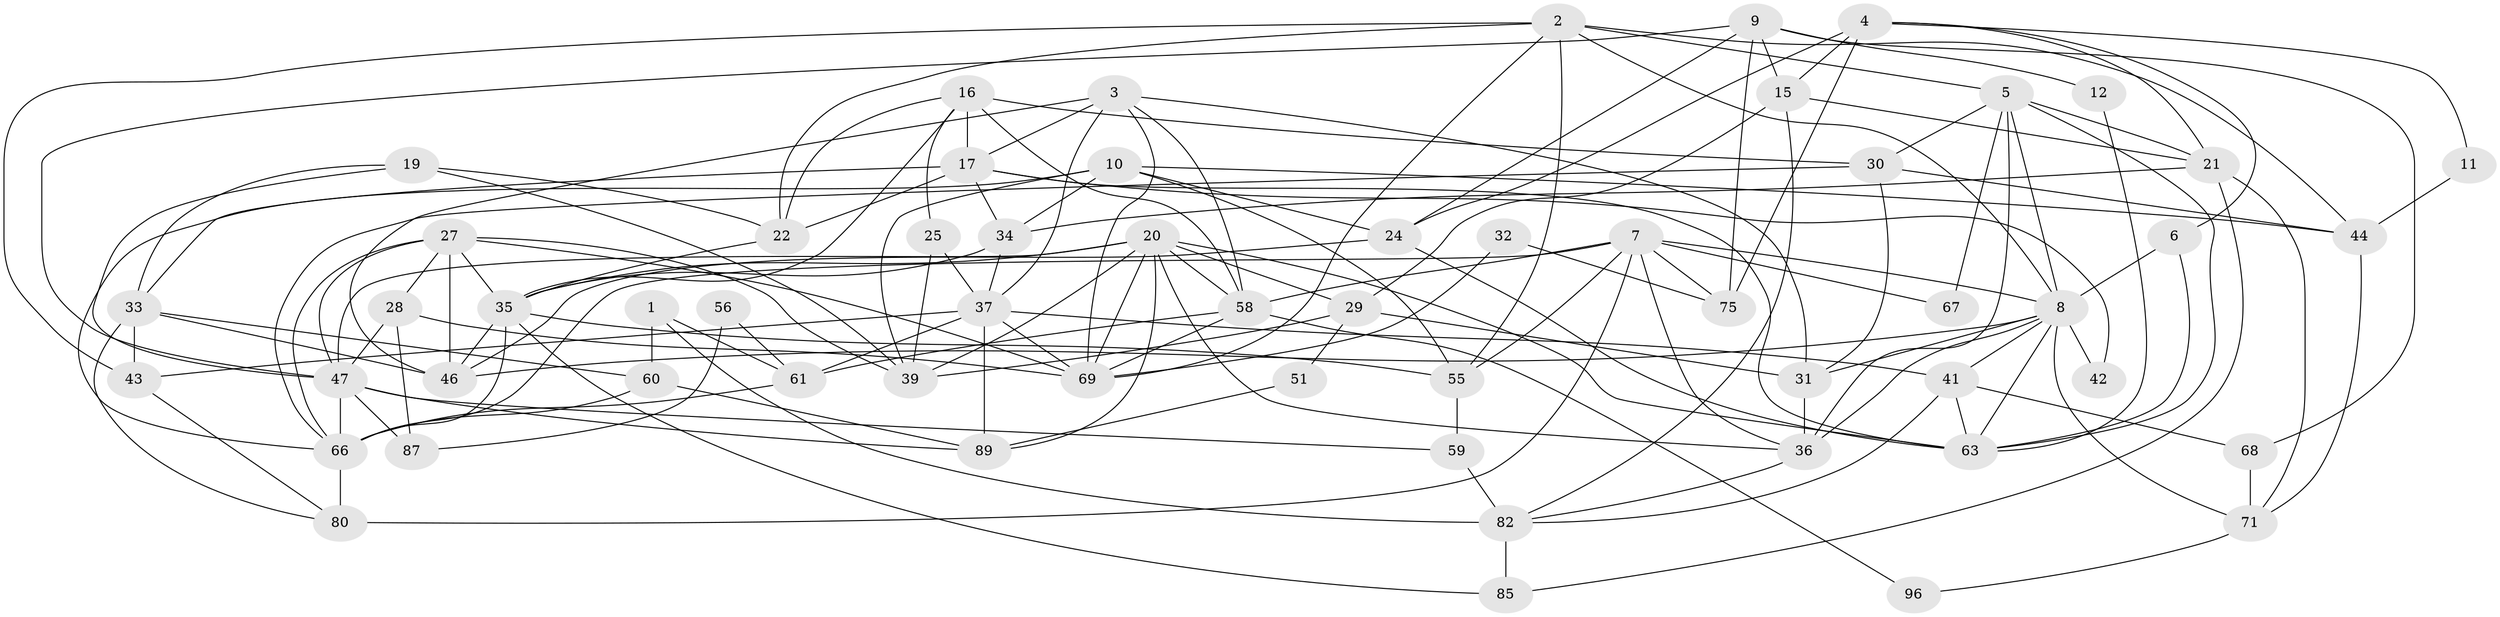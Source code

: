 // original degree distribution, {3: 0.2857142857142857, 4: 0.24489795918367346, 5: 0.25510204081632654, 7: 0.030612244897959183, 8: 0.01020408163265306, 2: 0.11224489795918367, 6: 0.061224489795918366}
// Generated by graph-tools (version 1.1) at 2025/41/03/06/25 10:41:53]
// undirected, 59 vertices, 153 edges
graph export_dot {
graph [start="1"]
  node [color=gray90,style=filled];
  1;
  2 [super="+13"];
  3 [super="+23"];
  4 [super="+26"];
  5 [super="+91"];
  6;
  7 [super="+90"];
  8 [super="+14"];
  9 [super="+70"];
  10 [super="+38"];
  11;
  12;
  15 [super="+18"];
  16 [super="+48"];
  17 [super="+74"];
  19 [super="+95"];
  20 [super="+40"];
  21 [super="+73"];
  22 [super="+54"];
  24 [super="+52"];
  25;
  27 [super="+88"];
  28;
  29 [super="+53"];
  30 [super="+92"];
  31 [super="+57"];
  32;
  33 [super="+45"];
  34;
  35 [super="+49"];
  36 [super="+64"];
  37 [super="+50"];
  39 [super="+93"];
  41 [super="+94"];
  42;
  43 [super="+72"];
  44 [super="+62"];
  46 [super="+78"];
  47 [super="+83"];
  51;
  55 [super="+81"];
  56;
  58 [super="+97"];
  59;
  60;
  61 [super="+79"];
  63 [super="+65"];
  66 [super="+77"];
  67;
  68;
  69 [super="+76"];
  71 [super="+84"];
  75;
  80 [super="+86"];
  82 [super="+98"];
  85;
  87;
  89;
  96;
  1 -- 60;
  1 -- 61;
  1 -- 82;
  2 -- 44;
  2 -- 5;
  2 -- 69;
  2 -- 22;
  2 -- 43;
  2 -- 55;
  2 -- 8;
  3 -- 37;
  3 -- 69;
  3 -- 46;
  3 -- 31;
  3 -- 17;
  3 -- 58;
  4 -- 75;
  4 -- 21;
  4 -- 6;
  4 -- 24;
  4 -- 11;
  4 -- 15;
  5 -- 67;
  5 -- 36;
  5 -- 8;
  5 -- 21;
  5 -- 63;
  5 -- 30;
  6 -- 8;
  6 -- 63;
  7 -- 66;
  7 -- 58;
  7 -- 67;
  7 -- 75;
  7 -- 80 [weight=2];
  7 -- 8;
  7 -- 36;
  7 -- 55;
  8 -- 31;
  8 -- 42;
  8 -- 63;
  8 -- 36;
  8 -- 71;
  8 -- 41;
  8 -- 46;
  9 -- 68;
  9 -- 12;
  9 -- 15;
  9 -- 75;
  9 -- 24;
  9 -- 47;
  10 -- 34;
  10 -- 24;
  10 -- 66;
  10 -- 55;
  10 -- 39;
  10 -- 44;
  11 -- 44;
  12 -- 63;
  15 -- 82;
  15 -- 21;
  15 -- 29;
  16 -- 25;
  16 -- 35;
  16 -- 58;
  16 -- 17 [weight=2];
  16 -- 22;
  16 -- 30;
  17 -- 63;
  17 -- 34;
  17 -- 33;
  17 -- 42;
  17 -- 22;
  19 -- 39;
  19 -- 22;
  19 -- 33;
  19 -- 47;
  20 -- 36;
  20 -- 58;
  20 -- 39;
  20 -- 89;
  20 -- 35;
  20 -- 63;
  20 -- 29;
  20 -- 47;
  20 -- 69;
  21 -- 34;
  21 -- 85;
  21 -- 71;
  22 -- 35;
  24 -- 46;
  24 -- 63;
  25 -- 37;
  25 -- 39;
  27 -- 46;
  27 -- 69;
  27 -- 66;
  27 -- 35;
  27 -- 39;
  27 -- 28;
  27 -- 47;
  28 -- 47;
  28 -- 87;
  28 -- 69;
  29 -- 31;
  29 -- 39;
  29 -- 51;
  30 -- 66;
  30 -- 44;
  30 -- 31;
  31 -- 36;
  32 -- 75;
  32 -- 69;
  33 -- 46;
  33 -- 80;
  33 -- 60;
  33 -- 43;
  34 -- 37;
  34 -- 35;
  35 -- 66;
  35 -- 55;
  35 -- 85;
  35 -- 46;
  36 -- 82;
  37 -- 43;
  37 -- 89;
  37 -- 61;
  37 -- 69;
  37 -- 41;
  41 -- 63;
  41 -- 82;
  41 -- 68;
  43 -- 80;
  44 -- 71;
  47 -- 59;
  47 -- 87;
  47 -- 89;
  47 -- 66;
  51 -- 89;
  55 -- 59;
  56 -- 61;
  56 -- 87;
  58 -- 61;
  58 -- 96;
  58 -- 69;
  59 -- 82;
  60 -- 89;
  60 -- 66;
  61 -- 66;
  66 -- 80;
  68 -- 71;
  71 -- 96;
  82 -- 85;
}
